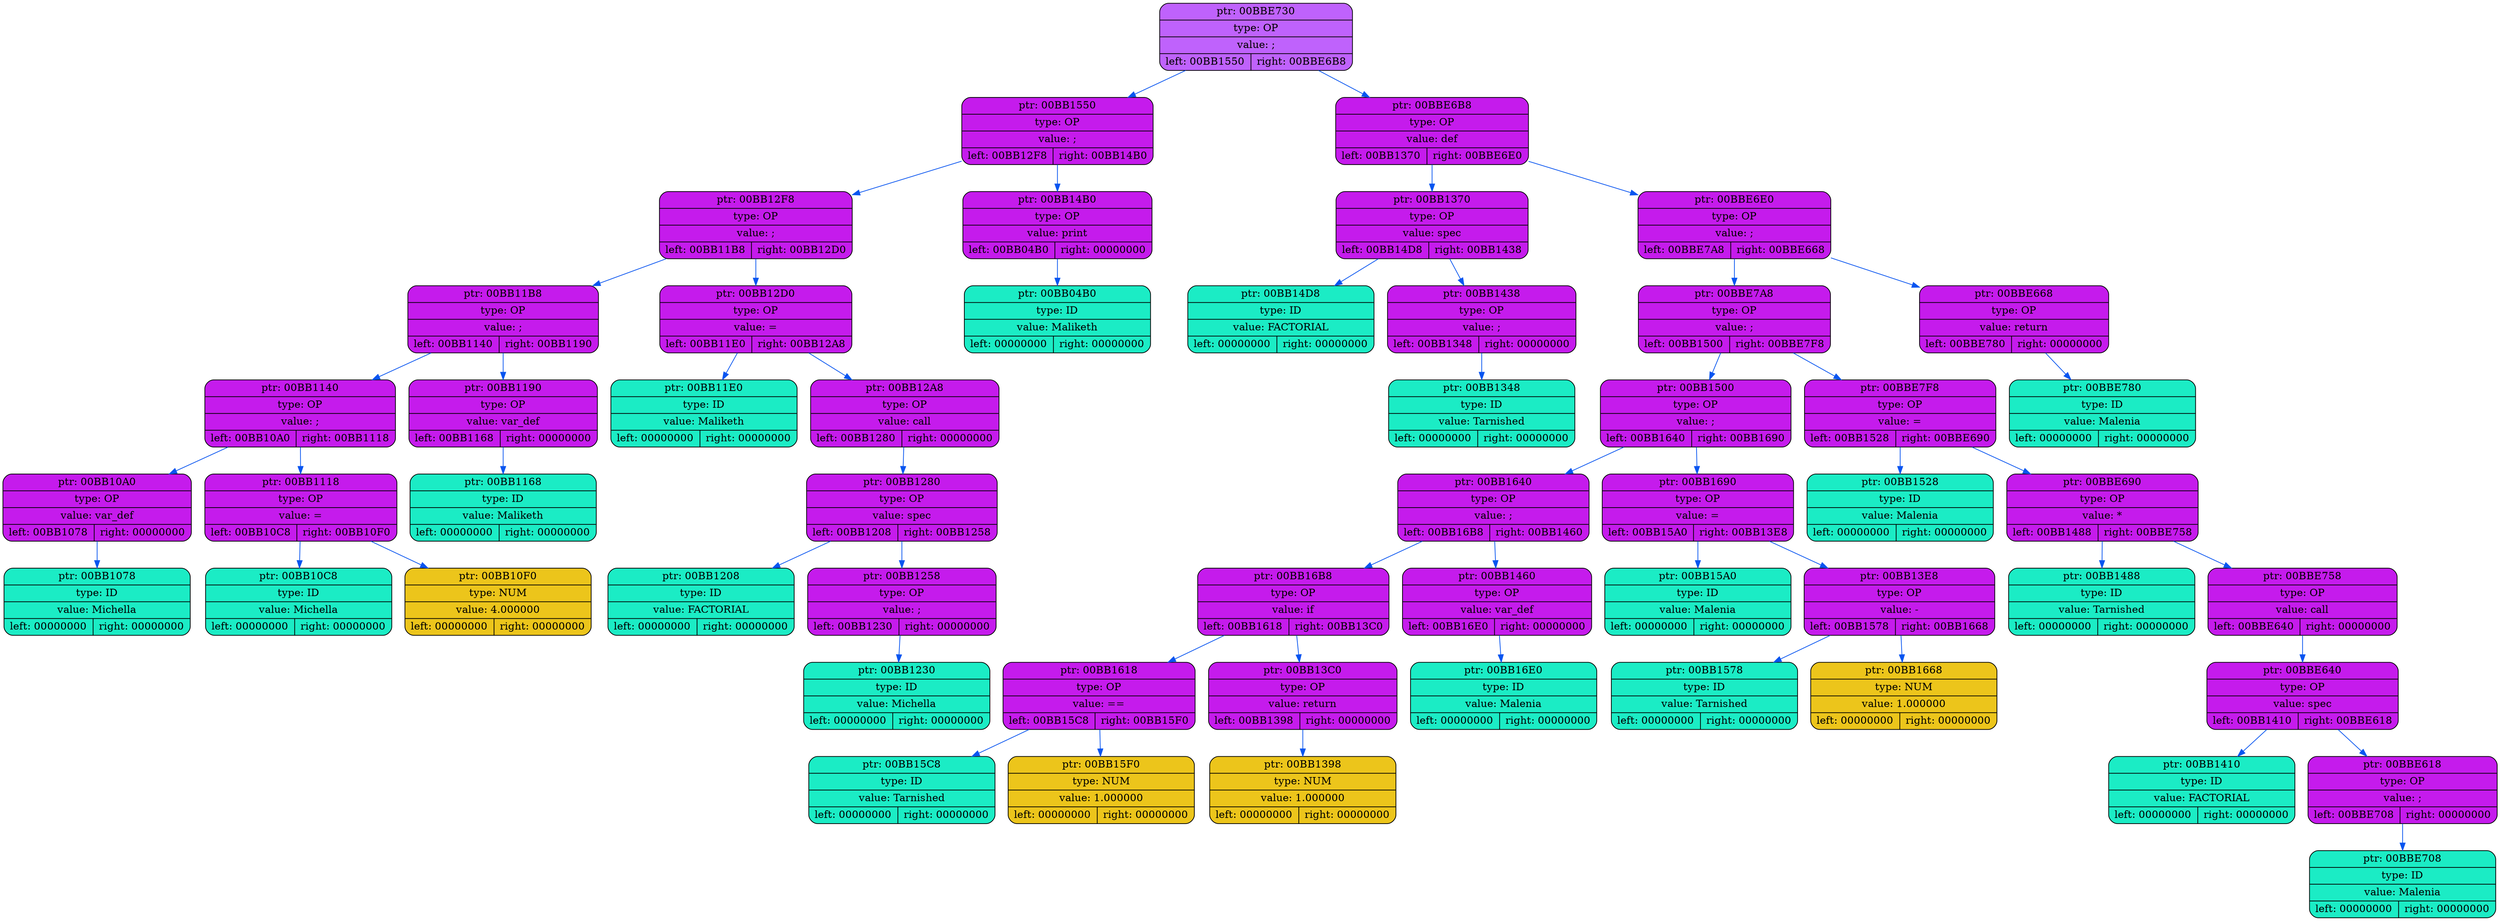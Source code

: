 digraph
{
    rankdir=TP

        node00BBE730[shape=record,style="rounded,filled",fillcolor="#BF62FC",label="{ ptr: 00BBE730 | type: OP | value: ;| { left: 00BB1550 | right: 00BBE6B8 }}"];
    node00BBE730 -> node00BB1550[color="#0855F0"]
    node00BB1550[shape=record,style="rounded,filled",fillcolor="#C51BEC",label="{ ptr: 00BB1550 | type: OP | value: ;| { left: 00BB12F8 | right: 00BB14B0 }}"];
    node00BB1550 -> node00BB12F8[color="#0855F0"]
    node00BB12F8[shape=record,style="rounded,filled",fillcolor="#C51BEC",label="{ ptr: 00BB12F8 | type: OP | value: ;| { left: 00BB11B8 | right: 00BB12D0 }}"];
    node00BB12F8 -> node00BB11B8[color="#0855F0"]
    node00BB11B8[shape=record,style="rounded,filled",fillcolor="#C51BEC",label="{ ptr: 00BB11B8 | type: OP | value: ;| { left: 00BB1140 | right: 00BB1190 }}"];
    node00BB11B8 -> node00BB1140[color="#0855F0"]
    node00BB1140[shape=record,style="rounded,filled",fillcolor="#C51BEC",label="{ ptr: 00BB1140 | type: OP | value: ;| { left: 00BB10A0 | right: 00BB1118 }}"];
    node00BB1140 -> node00BB10A0[color="#0855F0"]
    node00BB10A0[shape=record,style="rounded,filled",fillcolor="#C51BEC",label="{ ptr: 00BB10A0 | type: OP | value: var_def| { left: 00BB1078 | right: 00000000 }}"];
    node00BB10A0 -> node00BB1078[color="#0855F0"]
    node00BB1078[shape=record,style="rounded,filled",fillcolor="#1BECC5",label="{ ptr: 00BB1078 | type: ID | value: Michella| { left: 00000000 | right: 00000000 }}"];
    node00BB1140 -> node00BB1118[color="#0855F0"]
    node00BB1118[shape=record,style="rounded,filled",fillcolor="#C51BEC",label="{ ptr: 00BB1118 | type: OP | value: =| { left: 00BB10C8 | right: 00BB10F0 }}"];
    node00BB1118 -> node00BB10C8[color="#0855F0"]
    node00BB10C8[shape=record,style="rounded,filled",fillcolor="#1BECC5",label="{ ptr: 00BB10C8 | type: ID | value: Michella| { left: 00000000 | right: 00000000 }}"];
    node00BB1118 -> node00BB10F0[color="#0855F0"]
    node00BB10F0[shape=record,style="rounded,filled",fillcolor="#ECC51B",label="{ ptr: 00BB10F0 | type: NUM | value: 4.000000| { left: 00000000 | right: 00000000 }}"];
    node00BB11B8 -> node00BB1190[color="#0855F0"]
    node00BB1190[shape=record,style="rounded,filled",fillcolor="#C51BEC",label="{ ptr: 00BB1190 | type: OP | value: var_def| { left: 00BB1168 | right: 00000000 }}"];
    node00BB1190 -> node00BB1168[color="#0855F0"]
    node00BB1168[shape=record,style="rounded,filled",fillcolor="#1BECC5",label="{ ptr: 00BB1168 | type: ID | value: Maliketh| { left: 00000000 | right: 00000000 }}"];
    node00BB12F8 -> node00BB12D0[color="#0855F0"]
    node00BB12D0[shape=record,style="rounded,filled",fillcolor="#C51BEC",label="{ ptr: 00BB12D0 | type: OP | value: =| { left: 00BB11E0 | right: 00BB12A8 }}"];
    node00BB12D0 -> node00BB11E0[color="#0855F0"]
    node00BB11E0[shape=record,style="rounded,filled",fillcolor="#1BECC5",label="{ ptr: 00BB11E0 | type: ID | value: Maliketh| { left: 00000000 | right: 00000000 }}"];
    node00BB12D0 -> node00BB12A8[color="#0855F0"]
    node00BB12A8[shape=record,style="rounded,filled",fillcolor="#C51BEC",label="{ ptr: 00BB12A8 | type: OP | value: call| { left: 00BB1280 | right: 00000000 }}"];
    node00BB12A8 -> node00BB1280[color="#0855F0"]
    node00BB1280[shape=record,style="rounded,filled",fillcolor="#C51BEC",label="{ ptr: 00BB1280 | type: OP | value: spec| { left: 00BB1208 | right: 00BB1258 }}"];
    node00BB1280 -> node00BB1208[color="#0855F0"]
    node00BB1208[shape=record,style="rounded,filled",fillcolor="#1BECC5",label="{ ptr: 00BB1208 | type: ID | value: FACTORIAL| { left: 00000000 | right: 00000000 }}"];
    node00BB1280 -> node00BB1258[color="#0855F0"]
    node00BB1258[shape=record,style="rounded,filled",fillcolor="#C51BEC",label="{ ptr: 00BB1258 | type: OP | value: ;| { left: 00BB1230 | right: 00000000 }}"];
    node00BB1258 -> node00BB1230[color="#0855F0"]
    node00BB1230[shape=record,style="rounded,filled",fillcolor="#1BECC5",label="{ ptr: 00BB1230 | type: ID | value: Michella| { left: 00000000 | right: 00000000 }}"];
    node00BB1550 -> node00BB14B0[color="#0855F0"]
    node00BB14B0[shape=record,style="rounded,filled",fillcolor="#C51BEC",label="{ ptr: 00BB14B0 | type: OP | value: print| { left: 00BB04B0 | right: 00000000 }}"];
    node00BB14B0 -> node00BB04B0[color="#0855F0"]
    node00BB04B0[shape=record,style="rounded,filled",fillcolor="#1BECC5",label="{ ptr: 00BB04B0 | type: ID | value: Maliketh| { left: 00000000 | right: 00000000 }}"];
    node00BBE730 -> node00BBE6B8[color="#0855F0"]
    node00BBE6B8[shape=record,style="rounded,filled",fillcolor="#C51BEC",label="{ ptr: 00BBE6B8 | type: OP | value: def| { left: 00BB1370 | right: 00BBE6E0 }}"];
    node00BBE6B8 -> node00BB1370[color="#0855F0"]
    node00BB1370[shape=record,style="rounded,filled",fillcolor="#C51BEC",label="{ ptr: 00BB1370 | type: OP | value: spec| { left: 00BB14D8 | right: 00BB1438 }}"];
    node00BB1370 -> node00BB14D8[color="#0855F0"]
    node00BB14D8[shape=record,style="rounded,filled",fillcolor="#1BECC5",label="{ ptr: 00BB14D8 | type: ID | value: FACTORIAL| { left: 00000000 | right: 00000000 }}"];
    node00BB1370 -> node00BB1438[color="#0855F0"]
    node00BB1438[shape=record,style="rounded,filled",fillcolor="#C51BEC",label="{ ptr: 00BB1438 | type: OP | value: ;| { left: 00BB1348 | right: 00000000 }}"];
    node00BB1438 -> node00BB1348[color="#0855F0"]
    node00BB1348[shape=record,style="rounded,filled",fillcolor="#1BECC5",label="{ ptr: 00BB1348 | type: ID | value: Tarnished| { left: 00000000 | right: 00000000 }}"];
    node00BBE6B8 -> node00BBE6E0[color="#0855F0"]
    node00BBE6E0[shape=record,style="rounded,filled",fillcolor="#C51BEC",label="{ ptr: 00BBE6E0 | type: OP | value: ;| { left: 00BBE7A8 | right: 00BBE668 }}"];
    node00BBE6E0 -> node00BBE7A8[color="#0855F0"]
    node00BBE7A8[shape=record,style="rounded,filled",fillcolor="#C51BEC",label="{ ptr: 00BBE7A8 | type: OP | value: ;| { left: 00BB1500 | right: 00BBE7F8 }}"];
    node00BBE7A8 -> node00BB1500[color="#0855F0"]
    node00BB1500[shape=record,style="rounded,filled",fillcolor="#C51BEC",label="{ ptr: 00BB1500 | type: OP | value: ;| { left: 00BB1640 | right: 00BB1690 }}"];
    node00BB1500 -> node00BB1640[color="#0855F0"]
    node00BB1640[shape=record,style="rounded,filled",fillcolor="#C51BEC",label="{ ptr: 00BB1640 | type: OP | value: ;| { left: 00BB16B8 | right: 00BB1460 }}"];
    node00BB1640 -> node00BB16B8[color="#0855F0"]
    node00BB16B8[shape=record,style="rounded,filled",fillcolor="#C51BEC",label="{ ptr: 00BB16B8 | type: OP | value: if| { left: 00BB1618 | right: 00BB13C0 }}"];
    node00BB16B8 -> node00BB1618[color="#0855F0"]
    node00BB1618[shape=record,style="rounded,filled",fillcolor="#C51BEC",label="{ ptr: 00BB1618 | type: OP | value: ==| { left: 00BB15C8 | right: 00BB15F0 }}"];
    node00BB1618 -> node00BB15C8[color="#0855F0"]
    node00BB15C8[shape=record,style="rounded,filled",fillcolor="#1BECC5",label="{ ptr: 00BB15C8 | type: ID | value: Tarnished| { left: 00000000 | right: 00000000 }}"];
    node00BB1618 -> node00BB15F0[color="#0855F0"]
    node00BB15F0[shape=record,style="rounded,filled",fillcolor="#ECC51B",label="{ ptr: 00BB15F0 | type: NUM | value: 1.000000| { left: 00000000 | right: 00000000 }}"];
    node00BB16B8 -> node00BB13C0[color="#0855F0"]
    node00BB13C0[shape=record,style="rounded,filled",fillcolor="#C51BEC",label="{ ptr: 00BB13C0 | type: OP | value: return| { left: 00BB1398 | right: 00000000 }}"];
    node00BB13C0 -> node00BB1398[color="#0855F0"]
    node00BB1398[shape=record,style="rounded,filled",fillcolor="#ECC51B",label="{ ptr: 00BB1398 | type: NUM | value: 1.000000| { left: 00000000 | right: 00000000 }}"];
    node00BB1640 -> node00BB1460[color="#0855F0"]
    node00BB1460[shape=record,style="rounded,filled",fillcolor="#C51BEC",label="{ ptr: 00BB1460 | type: OP | value: var_def| { left: 00BB16E0 | right: 00000000 }}"];
    node00BB1460 -> node00BB16E0[color="#0855F0"]
    node00BB16E0[shape=record,style="rounded,filled",fillcolor="#1BECC5",label="{ ptr: 00BB16E0 | type: ID | value: Malenia| { left: 00000000 | right: 00000000 }}"];
    node00BB1500 -> node00BB1690[color="#0855F0"]
    node00BB1690[shape=record,style="rounded,filled",fillcolor="#C51BEC",label="{ ptr: 00BB1690 | type: OP | value: =| { left: 00BB15A0 | right: 00BB13E8 }}"];
    node00BB1690 -> node00BB15A0[color="#0855F0"]
    node00BB15A0[shape=record,style="rounded,filled",fillcolor="#1BECC5",label="{ ptr: 00BB15A0 | type: ID | value: Malenia| { left: 00000000 | right: 00000000 }}"];
    node00BB1690 -> node00BB13E8[color="#0855F0"]
    node00BB13E8[shape=record,style="rounded,filled",fillcolor="#C51BEC",label="{ ptr: 00BB13E8 | type: OP | value: -| { left: 00BB1578 | right: 00BB1668 }}"];
    node00BB13E8 -> node00BB1578[color="#0855F0"]
    node00BB1578[shape=record,style="rounded,filled",fillcolor="#1BECC5",label="{ ptr: 00BB1578 | type: ID | value: Tarnished| { left: 00000000 | right: 00000000 }}"];
    node00BB13E8 -> node00BB1668[color="#0855F0"]
    node00BB1668[shape=record,style="rounded,filled",fillcolor="#ECC51B",label="{ ptr: 00BB1668 | type: NUM | value: 1.000000| { left: 00000000 | right: 00000000 }}"];
    node00BBE7A8 -> node00BBE7F8[color="#0855F0"]
    node00BBE7F8[shape=record,style="rounded,filled",fillcolor="#C51BEC",label="{ ptr: 00BBE7F8 | type: OP | value: =| { left: 00BB1528 | right: 00BBE690 }}"];
    node00BBE7F8 -> node00BB1528[color="#0855F0"]
    node00BB1528[shape=record,style="rounded,filled",fillcolor="#1BECC5",label="{ ptr: 00BB1528 | type: ID | value: Malenia| { left: 00000000 | right: 00000000 }}"];
    node00BBE7F8 -> node00BBE690[color="#0855F0"]
    node00BBE690[shape=record,style="rounded,filled",fillcolor="#C51BEC",label="{ ptr: 00BBE690 | type: OP | value: *| { left: 00BB1488 | right: 00BBE758 }}"];
    node00BBE690 -> node00BB1488[color="#0855F0"]
    node00BB1488[shape=record,style="rounded,filled",fillcolor="#1BECC5",label="{ ptr: 00BB1488 | type: ID | value: Tarnished| { left: 00000000 | right: 00000000 }}"];
    node00BBE690 -> node00BBE758[color="#0855F0"]
    node00BBE758[shape=record,style="rounded,filled",fillcolor="#C51BEC",label="{ ptr: 00BBE758 | type: OP | value: call| { left: 00BBE640 | right: 00000000 }}"];
    node00BBE758 -> node00BBE640[color="#0855F0"]
    node00BBE640[shape=record,style="rounded,filled",fillcolor="#C51BEC",label="{ ptr: 00BBE640 | type: OP | value: spec| { left: 00BB1410 | right: 00BBE618 }}"];
    node00BBE640 -> node00BB1410[color="#0855F0"]
    node00BB1410[shape=record,style="rounded,filled",fillcolor="#1BECC5",label="{ ptr: 00BB1410 | type: ID | value: FACTORIAL| { left: 00000000 | right: 00000000 }}"];
    node00BBE640 -> node00BBE618[color="#0855F0"]
    node00BBE618[shape=record,style="rounded,filled",fillcolor="#C51BEC",label="{ ptr: 00BBE618 | type: OP | value: ;| { left: 00BBE708 | right: 00000000 }}"];
    node00BBE618 -> node00BBE708[color="#0855F0"]
    node00BBE708[shape=record,style="rounded,filled",fillcolor="#1BECC5",label="{ ptr: 00BBE708 | type: ID | value: Malenia| { left: 00000000 | right: 00000000 }}"];
    node00BBE6E0 -> node00BBE668[color="#0855F0"]
    node00BBE668[shape=record,style="rounded,filled",fillcolor="#C51BEC",label="{ ptr: 00BBE668 | type: OP | value: return| { left: 00BBE780 | right: 00000000 }}"];
    node00BBE668 -> node00BBE780[color="#0855F0"]
    node00BBE780[shape=record,style="rounded,filled",fillcolor="#1BECC5",label="{ ptr: 00BBE780 | type: ID | value: Malenia| { left: 00000000 | right: 00000000 }}"];
}